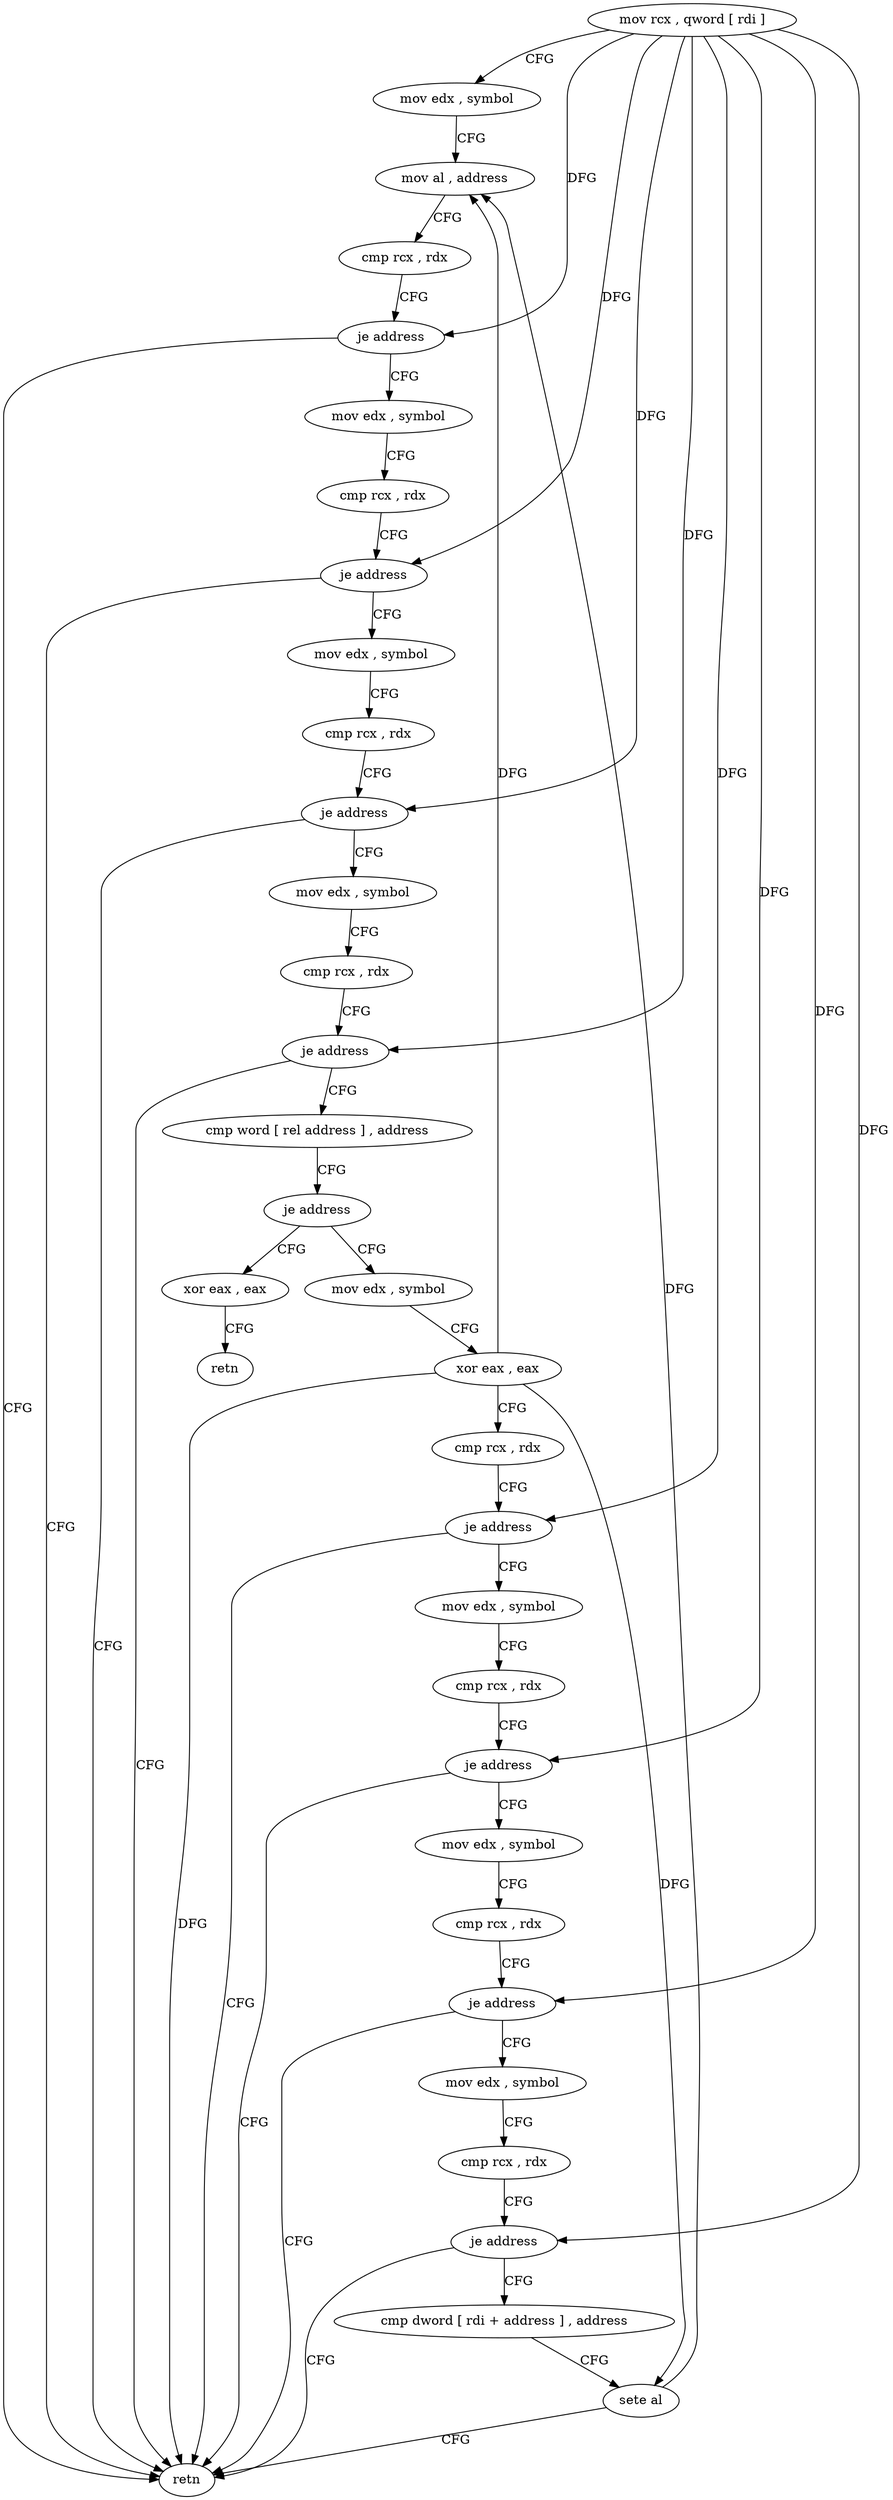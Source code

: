 digraph "func" {
"4224832" [label = "mov rcx , qword [ rdi ]" ]
"4224835" [label = "mov edx , symbol" ]
"4224840" [label = "mov al , address" ]
"4224842" [label = "cmp rcx , rdx" ]
"4224845" [label = "je address" ]
"4224936" [label = "retn" ]
"4224847" [label = "mov edx , symbol" ]
"4224852" [label = "cmp rcx , rdx" ]
"4224855" [label = "je address" ]
"4224857" [label = "mov edx , symbol" ]
"4224862" [label = "cmp rcx , rdx" ]
"4224865" [label = "je address" ]
"4224867" [label = "mov edx , symbol" ]
"4224872" [label = "cmp rcx , rdx" ]
"4224875" [label = "je address" ]
"4224877" [label = "cmp word [ rel address ] , address" ]
"4224885" [label = "je address" ]
"4224937" [label = "xor eax , eax" ]
"4224887" [label = "mov edx , symbol" ]
"4224939" [label = "retn" ]
"4224892" [label = "xor eax , eax" ]
"4224894" [label = "cmp rcx , rdx" ]
"4224897" [label = "je address" ]
"4224899" [label = "mov edx , symbol" ]
"4224904" [label = "cmp rcx , rdx" ]
"4224907" [label = "je address" ]
"4224909" [label = "mov edx , symbol" ]
"4224914" [label = "cmp rcx , rdx" ]
"4224917" [label = "je address" ]
"4224919" [label = "mov edx , symbol" ]
"4224924" [label = "cmp rcx , rdx" ]
"4224927" [label = "je address" ]
"4224929" [label = "cmp dword [ rdi + address ] , address" ]
"4224933" [label = "sete al" ]
"4224832" -> "4224835" [ label = "CFG" ]
"4224832" -> "4224845" [ label = "DFG" ]
"4224832" -> "4224855" [ label = "DFG" ]
"4224832" -> "4224865" [ label = "DFG" ]
"4224832" -> "4224875" [ label = "DFG" ]
"4224832" -> "4224897" [ label = "DFG" ]
"4224832" -> "4224907" [ label = "DFG" ]
"4224832" -> "4224917" [ label = "DFG" ]
"4224832" -> "4224927" [ label = "DFG" ]
"4224835" -> "4224840" [ label = "CFG" ]
"4224840" -> "4224842" [ label = "CFG" ]
"4224842" -> "4224845" [ label = "CFG" ]
"4224845" -> "4224936" [ label = "CFG" ]
"4224845" -> "4224847" [ label = "CFG" ]
"4224847" -> "4224852" [ label = "CFG" ]
"4224852" -> "4224855" [ label = "CFG" ]
"4224855" -> "4224936" [ label = "CFG" ]
"4224855" -> "4224857" [ label = "CFG" ]
"4224857" -> "4224862" [ label = "CFG" ]
"4224862" -> "4224865" [ label = "CFG" ]
"4224865" -> "4224936" [ label = "CFG" ]
"4224865" -> "4224867" [ label = "CFG" ]
"4224867" -> "4224872" [ label = "CFG" ]
"4224872" -> "4224875" [ label = "CFG" ]
"4224875" -> "4224936" [ label = "CFG" ]
"4224875" -> "4224877" [ label = "CFG" ]
"4224877" -> "4224885" [ label = "CFG" ]
"4224885" -> "4224937" [ label = "CFG" ]
"4224885" -> "4224887" [ label = "CFG" ]
"4224937" -> "4224939" [ label = "CFG" ]
"4224887" -> "4224892" [ label = "CFG" ]
"4224892" -> "4224894" [ label = "CFG" ]
"4224892" -> "4224840" [ label = "DFG" ]
"4224892" -> "4224936" [ label = "DFG" ]
"4224892" -> "4224933" [ label = "DFG" ]
"4224894" -> "4224897" [ label = "CFG" ]
"4224897" -> "4224936" [ label = "CFG" ]
"4224897" -> "4224899" [ label = "CFG" ]
"4224899" -> "4224904" [ label = "CFG" ]
"4224904" -> "4224907" [ label = "CFG" ]
"4224907" -> "4224936" [ label = "CFG" ]
"4224907" -> "4224909" [ label = "CFG" ]
"4224909" -> "4224914" [ label = "CFG" ]
"4224914" -> "4224917" [ label = "CFG" ]
"4224917" -> "4224936" [ label = "CFG" ]
"4224917" -> "4224919" [ label = "CFG" ]
"4224919" -> "4224924" [ label = "CFG" ]
"4224924" -> "4224927" [ label = "CFG" ]
"4224927" -> "4224936" [ label = "CFG" ]
"4224927" -> "4224929" [ label = "CFG" ]
"4224929" -> "4224933" [ label = "CFG" ]
"4224933" -> "4224936" [ label = "CFG" ]
"4224933" -> "4224840" [ label = "DFG" ]
}
